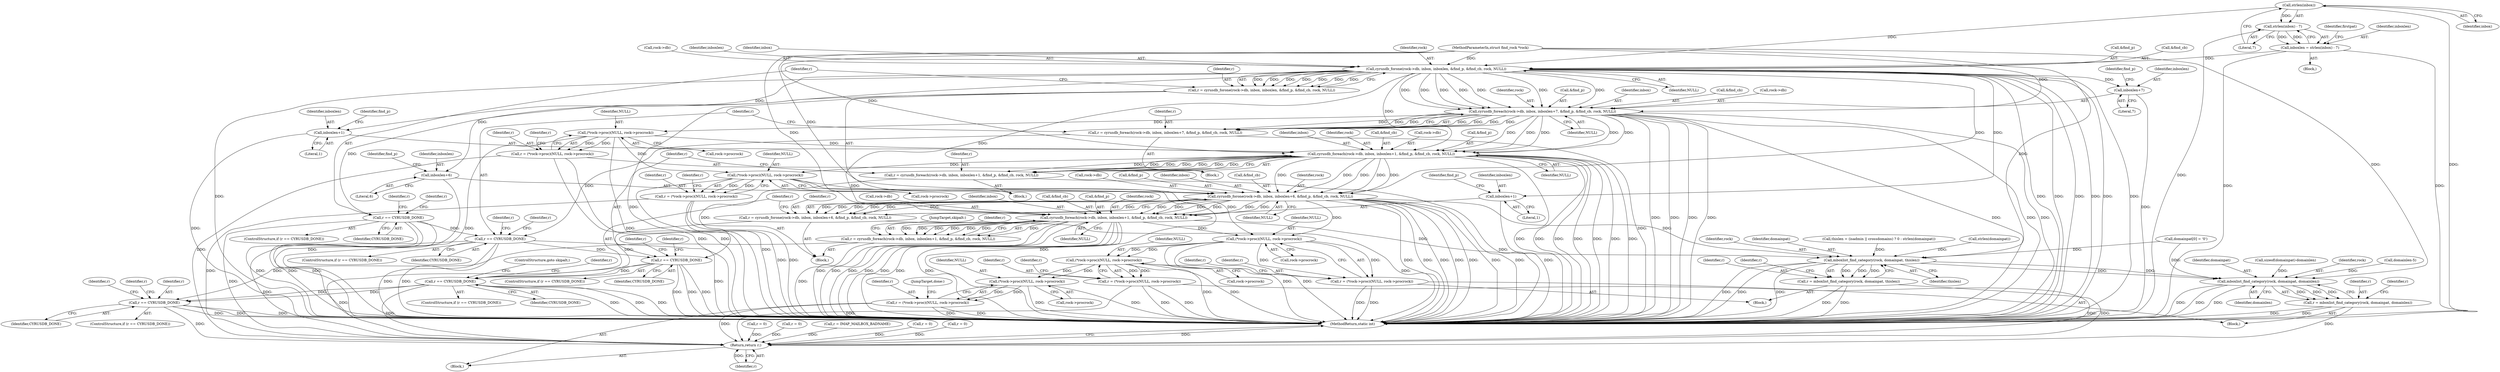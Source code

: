 digraph "0_cyrus-imapd_6bd33275368edfa71ae117de895488584678ac79@API" {
"1000319" [label="(Call,strlen(inbox))"];
"1000318" [label="(Call,strlen(inbox) - 7)"];
"1000316" [label="(Call,inboxlen = strlen(inbox) - 7)"];
"1000452" [label="(Call,cyrusdb_forone(rock->db, inbox, inboxlen, &find_p, &find_cb, rock, NULL))"];
"1000450" [label="(Call,r = cyrusdb_forone(rock->db, inbox, inboxlen, &find_p, &find_cb, rock, NULL))"];
"1000465" [label="(Call,r == CYRUSDB_DONE)"];
"1000497" [label="(Call,r == CYRUSDB_DONE)"];
"1000538" [label="(Call,r == CYRUSDB_DONE)"];
"1000580" [label="(Call,r == CYRUSDB_DONE)"];
"1000610" [label="(Call,r == CYRUSDB_DONE)"];
"1000770" [label="(Return,return r;)"];
"1000482" [label="(Call,cyrusdb_foreach(rock->db, inbox, inboxlen+7, &find_p, &find_cb, rock, NULL))"];
"1000480" [label="(Call,r = cyrusdb_foreach(rock->db, inbox, inboxlen+7, &find_p, &find_cb, rock, NULL))"];
"1000508" [label="(Call,(*rock->proc)(NULL, rock->procrock))"];
"1000506" [label="(Call,r = (*rock->proc)(NULL, rock->procrock))"];
"1000523" [label="(Call,cyrusdb_foreach(rock->db, inbox, inboxlen+1, &find_p, &find_cb, rock, NULL))"];
"1000521" [label="(Call,r = cyrusdb_foreach(rock->db, inbox, inboxlen+1, &find_p, &find_cb, rock, NULL))"];
"1000550" [label="(Call,(*rock->proc)(NULL, rock->procrock))"];
"1000548" [label="(Call,r = (*rock->proc)(NULL, rock->procrock))"];
"1000565" [label="(Call,cyrusdb_forone(rock->db, inbox, inboxlen+6, &find_p, &find_cb, rock, NULL))"];
"1000563" [label="(Call,r = cyrusdb_forone(rock->db, inbox, inboxlen+6, &find_p, &find_cb, rock, NULL))"];
"1000594" [label="(Call,cyrusdb_foreach(rock->db, inbox, inboxlen+1, &find_p, &find_cb, rock, NULL))"];
"1000592" [label="(Call,r = cyrusdb_foreach(rock->db, inbox, inboxlen+1, &find_p, &find_cb, rock, NULL))"];
"1000684" [label="(Call,(*rock->proc)(NULL, rock->procrock))"];
"1000682" [label="(Call,r = (*rock->proc)(NULL, rock->procrock))"];
"1000714" [label="(Call,(*rock->proc)(NULL, rock->procrock))"];
"1000712" [label="(Call,r = (*rock->proc)(NULL, rock->procrock))"];
"1000733" [label="(Call,(*rock->proc)(NULL, rock->procrock))"];
"1000731" [label="(Call,r = (*rock->proc)(NULL, rock->procrock))"];
"1000694" [label="(Call,mboxlist_find_category(rock, domainpat, thislen))"];
"1000692" [label="(Call,r = mboxlist_find_category(rock, domainpat, thislen))"];
"1000724" [label="(Call,mboxlist_find_category(rock, domainpat, domainlen))"];
"1000722" [label="(Call,r = mboxlist_find_category(rock, domainpat, domainlen))"];
"1000487" [label="(Call,inboxlen+7)"];
"1000528" [label="(Call,inboxlen+1)"];
"1000570" [label="(Call,inboxlen+6)"];
"1000599" [label="(Call,inboxlen+1)"];
"1000731" [label="(Call,r = (*rock->proc)(NULL, rock->procrock))"];
"1000490" [label="(Call,&find_p)"];
"1000686" [label="(Call,rock->procrock)"];
"1000577" [label="(Identifier,rock)"];
"1000491" [label="(Identifier,find_p)"];
"1000693" [label="(Identifier,r)"];
"1000129" [label="(MethodParameterIn,struct find_rock *rock)"];
"1000324" [label="(Identifier,firstpat)"];
"1000606" [label="(Identifier,rock)"];
"1000726" [label="(Identifier,domainpat)"];
"1000550" [label="(Call,(*rock->proc)(NULL, rock->procrock))"];
"1000564" [label="(Identifier,r)"];
"1000532" [label="(Identifier,find_p)"];
"1000537" [label="(ControlStructure,if (r == CYRUSDB_DONE))"];
"1000541" [label="(Call,r = 0)"];
"1000551" [label="(Identifier,NULL)"];
"1000624" [label="(Block,)"];
"1000566" [label="(Call,rock->db)"];
"1000727" [label="(Identifier,domainlen)"];
"1000528" [label="(Call,inboxlen+1)"];
"1000507" [label="(Identifier,r)"];
"1000531" [label="(Call,&find_p)"];
"1000523" [label="(Call,cyrusdb_foreach(rock->db, inbox, inboxlen+1, &find_p, &find_cb, rock, NULL))"];
"1000499" [label="(Identifier,CYRUSDB_DONE)"];
"1000608" [label="(JumpTarget,skipalt:)"];
"1000723" [label="(Identifier,r)"];
"1000611" [label="(Identifier,r)"];
"1000486" [label="(Identifier,inbox)"];
"1000601" [label="(Literal,1)"];
"1000545" [label="(Identifier,r)"];
"1000538" [label="(Call,r == CYRUSDB_DONE)"];
"1000527" [label="(Identifier,inbox)"];
"1000321" [label="(Literal,7)"];
"1000722" [label="(Call,r = mboxlist_find_category(rock, domainpat, domainlen))"];
"1000556" [label="(Identifier,r)"];
"1000603" [label="(Identifier,find_p)"];
"1000320" [label="(Identifier,inbox)"];
"1000573" [label="(Call,&find_p)"];
"1000635" [label="(Call,sizeof(domainpat)-domainlen)"];
"1000600" [label="(Identifier,inboxlen)"];
"1000508" [label="(Call,(*rock->proc)(NULL, rock->procrock))"];
"1000733" [label="(Call,(*rock->proc)(NULL, rock->procrock))"];
"1000318" [label="(Call,strlen(inbox) - 7)"];
"1000697" [label="(Identifier,thislen)"];
"1000452" [label="(Call,cyrusdb_forone(rock->db, inbox, inboxlen, &find_p, &find_cb, rock, NULL))"];
"1000592" [label="(Call,r = cyrusdb_foreach(rock->db, inbox, inboxlen+1, &find_p, &find_cb, rock, NULL))"];
"1000716" [label="(Call,rock->procrock)"];
"1000536" [label="(Identifier,NULL)"];
"1000450" [label="(Call,r = cyrusdb_forone(rock->db, inbox, inboxlen, &find_p, &find_cb, rock, NULL))"];
"1000684" [label="(Call,(*rock->proc)(NULL, rock->procrock))"];
"1000696" [label="(Identifier,domainpat)"];
"1000609" [label="(ControlStructure,if (r == CYRUSDB_DONE))"];
"1000241" [label="(Block,)"];
"1000474" [label="(Block,)"];
"1000563" [label="(Call,r = cyrusdb_forone(rock->db, inbox, inboxlen+6, &find_p, &find_cb, rock, NULL))"];
"1000552" [label="(Call,rock->procrock)"];
"1000712" [label="(Call,r = (*rock->proc)(NULL, rock->procrock))"];
"1000548" [label="(Call,r = (*rock->proc)(NULL, rock->procrock))"];
"1000529" [label="(Identifier,inboxlen)"];
"1000578" [label="(Identifier,NULL)"];
"1000713" [label="(Identifier,r)"];
"1000535" [label="(Identifier,rock)"];
"1000464" [label="(ControlStructure,if (r == CYRUSDB_DONE))"];
"1000610" [label="(Call,r == CYRUSDB_DONE)"];
"1000724" [label="(Call,mboxlist_find_category(rock, domainpat, domainlen))"];
"1000521" [label="(Call,r = cyrusdb_foreach(rock->db, inbox, inboxlen+1, &find_p, &find_cb, rock, NULL))"];
"1000673" [label="(Call,thislen = (isadmin || crossdomains) ? 0 : strlen(domainpat))"];
"1000496" [label="(ControlStructure,if (r == CYRUSDB_DONE))"];
"1000581" [label="(Identifier,r)"];
"1000522" [label="(Identifier,r)"];
"1000498" [label="(Identifier,r)"];
"1000613" [label="(Call,r = 0)"];
"1000680" [label="(Call,strlen(domainpat))"];
"1000772" [label="(MethodReturn,static int)"];
"1000720" [label="(Identifier,r)"];
"1000735" [label="(Call,rock->procrock)"];
"1000236" [label="(Call,domainpat[0] = '\0')"];
"1000729" [label="(Identifier,r)"];
"1000514" [label="(Identifier,r)"];
"1000569" [label="(Identifier,inbox)"];
"1000489" [label="(Literal,7)"];
"1000594" [label="(Call,cyrusdb_foreach(rock->db, inbox, inboxlen+1, &find_p, &find_cb, rock, NULL))"];
"1000488" [label="(Identifier,inboxlen)"];
"1000472" [label="(Identifier,r)"];
"1000316" [label="(Call,inboxlen = strlen(inbox) - 7)"];
"1000458" [label="(Call,&find_p)"];
"1000580" [label="(Call,r == CYRUSDB_DONE)"];
"1000682" [label="(Call,r = (*rock->proc)(NULL, rock->procrock))"];
"1000725" [label="(Identifier,rock)"];
"1000685" [label="(Identifier,NULL)"];
"1000460" [label="(Call,&find_cb)"];
"1000482" [label="(Call,cyrusdb_foreach(rock->db, inbox, inboxlen+7, &find_p, &find_cb, rock, NULL))"];
"1000504" [label="(Identifier,r)"];
"1000690" [label="(Identifier,r)"];
"1000466" [label="(Identifier,r)"];
"1000572" [label="(Literal,6)"];
"1000451" [label="(Identifier,r)"];
"1000699" [label="(Identifier,r)"];
"1000734" [label="(Identifier,NULL)"];
"1000706" [label="(Block,)"];
"1000509" [label="(Identifier,NULL)"];
"1000542" [label="(Identifier,r)"];
"1000481" [label="(Identifier,r)"];
"1000492" [label="(Call,&find_cb)"];
"1000607" [label="(Identifier,NULL)"];
"1000617" [label="(Identifier,r)"];
"1000510" [label="(Call,rock->procrock)"];
"1000480" [label="(Call,r = cyrusdb_foreach(rock->db, inbox, inboxlen+7, &find_p, &find_cb, rock, NULL))"];
"1000595" [label="(Call,rock->db)"];
"1000343" [label="(Call,r = IMAP_MAILBOX_BADNAME)"];
"1000579" [label="(ControlStructure,if (r == CYRUSDB_DONE))"];
"1000533" [label="(Call,&find_cb)"];
"1000131" [label="(Block,)"];
"1000453" [label="(Call,rock->db)"];
"1000497" [label="(Call,r == CYRUSDB_DONE)"];
"1000444" [label="(Block,)"];
"1000583" [label="(ControlStructure,goto skipalt;)"];
"1000457" [label="(Identifier,inboxlen)"];
"1000469" [label="(Identifier,r)"];
"1000598" [label="(Identifier,inbox)"];
"1000549" [label="(Identifier,r)"];
"1000540" [label="(Identifier,CYRUSDB_DONE)"];
"1000524" [label="(Call,rock->db)"];
"1000593" [label="(Identifier,r)"];
"1000612" [label="(Identifier,CYRUSDB_DONE)"];
"1000604" [label="(Call,&find_cb)"];
"1000530" [label="(Literal,1)"];
"1000770" [label="(Return,return r;)"];
"1000456" [label="(Identifier,inbox)"];
"1000539" [label="(Identifier,r)"];
"1000465" [label="(Call,r == CYRUSDB_DONE)"];
"1000695" [label="(Identifier,rock)"];
"1000570" [label="(Call,inboxlen+6)"];
"1000614" [label="(Identifier,r)"];
"1000467" [label="(Identifier,CYRUSDB_DONE)"];
"1000602" [label="(Call,&find_p)"];
"1000500" [label="(Call,r = 0)"];
"1000483" [label="(Call,rock->db)"];
"1000599" [label="(Call,inboxlen+1)"];
"1000494" [label="(Identifier,rock)"];
"1000462" [label="(Identifier,rock)"];
"1000732" [label="(Identifier,r)"];
"1000664" [label="(Call,domainlen-5)"];
"1000317" [label="(Identifier,inboxlen)"];
"1000574" [label="(Identifier,find_p)"];
"1000506" [label="(Call,r = (*rock->proc)(NULL, rock->procrock))"];
"1000714" [label="(Call,(*rock->proc)(NULL, rock->procrock))"];
"1000571" [label="(Identifier,inboxlen)"];
"1000463" [label="(Identifier,NULL)"];
"1000575" [label="(Call,&find_cb)"];
"1000565" [label="(Call,cyrusdb_forone(rock->db, inbox, inboxlen+6, &find_p, &find_cb, rock, NULL))"];
"1000771" [label="(Identifier,r)"];
"1000547" [label="(Block,)"];
"1000468" [label="(Call,r = 0)"];
"1000692" [label="(Call,r = mboxlist_find_category(rock, domainpat, thislen))"];
"1000694" [label="(Call,mboxlist_find_category(rock, domainpat, thislen))"];
"1000319" [label="(Call,strlen(inbox))"];
"1000501" [label="(Identifier,r)"];
"1000585" [label="(Identifier,r)"];
"1000683" [label="(Identifier,r)"];
"1000738" [label="(JumpTarget,done:)"];
"1000487" [label="(Call,inboxlen+7)"];
"1000715" [label="(Identifier,NULL)"];
"1000582" [label="(Identifier,CYRUSDB_DONE)"];
"1000495" [label="(Identifier,NULL)"];
"1000319" -> "1000318"  [label="AST: "];
"1000319" -> "1000320"  [label="CFG: "];
"1000320" -> "1000319"  [label="AST: "];
"1000321" -> "1000319"  [label="CFG: "];
"1000319" -> "1000772"  [label="DDG: "];
"1000319" -> "1000318"  [label="DDG: "];
"1000319" -> "1000452"  [label="DDG: "];
"1000318" -> "1000316"  [label="AST: "];
"1000318" -> "1000321"  [label="CFG: "];
"1000321" -> "1000318"  [label="AST: "];
"1000316" -> "1000318"  [label="CFG: "];
"1000318" -> "1000772"  [label="DDG: "];
"1000318" -> "1000316"  [label="DDG: "];
"1000318" -> "1000316"  [label="DDG: "];
"1000316" -> "1000241"  [label="AST: "];
"1000317" -> "1000316"  [label="AST: "];
"1000324" -> "1000316"  [label="CFG: "];
"1000316" -> "1000772"  [label="DDG: "];
"1000316" -> "1000772"  [label="DDG: "];
"1000316" -> "1000452"  [label="DDG: "];
"1000452" -> "1000450"  [label="AST: "];
"1000452" -> "1000463"  [label="CFG: "];
"1000453" -> "1000452"  [label="AST: "];
"1000456" -> "1000452"  [label="AST: "];
"1000457" -> "1000452"  [label="AST: "];
"1000458" -> "1000452"  [label="AST: "];
"1000460" -> "1000452"  [label="AST: "];
"1000462" -> "1000452"  [label="AST: "];
"1000463" -> "1000452"  [label="AST: "];
"1000450" -> "1000452"  [label="CFG: "];
"1000452" -> "1000772"  [label="DDG: "];
"1000452" -> "1000772"  [label="DDG: "];
"1000452" -> "1000772"  [label="DDG: "];
"1000452" -> "1000772"  [label="DDG: "];
"1000452" -> "1000772"  [label="DDG: "];
"1000452" -> "1000772"  [label="DDG: "];
"1000452" -> "1000772"  [label="DDG: "];
"1000452" -> "1000450"  [label="DDG: "];
"1000452" -> "1000450"  [label="DDG: "];
"1000452" -> "1000450"  [label="DDG: "];
"1000452" -> "1000450"  [label="DDG: "];
"1000452" -> "1000450"  [label="DDG: "];
"1000452" -> "1000450"  [label="DDG: "];
"1000452" -> "1000450"  [label="DDG: "];
"1000129" -> "1000452"  [label="DDG: "];
"1000452" -> "1000482"  [label="DDG: "];
"1000452" -> "1000482"  [label="DDG: "];
"1000452" -> "1000482"  [label="DDG: "];
"1000452" -> "1000482"  [label="DDG: "];
"1000452" -> "1000482"  [label="DDG: "];
"1000452" -> "1000482"  [label="DDG: "];
"1000452" -> "1000482"  [label="DDG: "];
"1000452" -> "1000487"  [label="DDG: "];
"1000452" -> "1000523"  [label="DDG: "];
"1000452" -> "1000528"  [label="DDG: "];
"1000452" -> "1000565"  [label="DDG: "];
"1000452" -> "1000570"  [label="DDG: "];
"1000452" -> "1000594"  [label="DDG: "];
"1000452" -> "1000599"  [label="DDG: "];
"1000450" -> "1000444"  [label="AST: "];
"1000451" -> "1000450"  [label="AST: "];
"1000466" -> "1000450"  [label="CFG: "];
"1000450" -> "1000772"  [label="DDG: "];
"1000450" -> "1000465"  [label="DDG: "];
"1000465" -> "1000464"  [label="AST: "];
"1000465" -> "1000467"  [label="CFG: "];
"1000466" -> "1000465"  [label="AST: "];
"1000467" -> "1000465"  [label="AST: "];
"1000469" -> "1000465"  [label="CFG: "];
"1000472" -> "1000465"  [label="CFG: "];
"1000465" -> "1000772"  [label="DDG: "];
"1000465" -> "1000772"  [label="DDG: "];
"1000465" -> "1000772"  [label="DDG: "];
"1000465" -> "1000497"  [label="DDG: "];
"1000465" -> "1000770"  [label="DDG: "];
"1000497" -> "1000496"  [label="AST: "];
"1000497" -> "1000499"  [label="CFG: "];
"1000498" -> "1000497"  [label="AST: "];
"1000499" -> "1000497"  [label="AST: "];
"1000501" -> "1000497"  [label="CFG: "];
"1000504" -> "1000497"  [label="CFG: "];
"1000497" -> "1000772"  [label="DDG: "];
"1000497" -> "1000772"  [label="DDG: "];
"1000497" -> "1000772"  [label="DDG: "];
"1000480" -> "1000497"  [label="DDG: "];
"1000497" -> "1000538"  [label="DDG: "];
"1000497" -> "1000770"  [label="DDG: "];
"1000538" -> "1000537"  [label="AST: "];
"1000538" -> "1000540"  [label="CFG: "];
"1000539" -> "1000538"  [label="AST: "];
"1000540" -> "1000538"  [label="AST: "];
"1000542" -> "1000538"  [label="CFG: "];
"1000545" -> "1000538"  [label="CFG: "];
"1000538" -> "1000772"  [label="DDG: "];
"1000538" -> "1000772"  [label="DDG: "];
"1000538" -> "1000772"  [label="DDG: "];
"1000521" -> "1000538"  [label="DDG: "];
"1000538" -> "1000580"  [label="DDG: "];
"1000538" -> "1000770"  [label="DDG: "];
"1000580" -> "1000579"  [label="AST: "];
"1000580" -> "1000582"  [label="CFG: "];
"1000581" -> "1000580"  [label="AST: "];
"1000582" -> "1000580"  [label="AST: "];
"1000583" -> "1000580"  [label="CFG: "];
"1000585" -> "1000580"  [label="CFG: "];
"1000580" -> "1000772"  [label="DDG: "];
"1000580" -> "1000772"  [label="DDG: "];
"1000580" -> "1000772"  [label="DDG: "];
"1000563" -> "1000580"  [label="DDG: "];
"1000580" -> "1000610"  [label="DDG: "];
"1000580" -> "1000610"  [label="DDG: "];
"1000580" -> "1000770"  [label="DDG: "];
"1000610" -> "1000609"  [label="AST: "];
"1000610" -> "1000612"  [label="CFG: "];
"1000611" -> "1000610"  [label="AST: "];
"1000612" -> "1000610"  [label="AST: "];
"1000614" -> "1000610"  [label="CFG: "];
"1000617" -> "1000610"  [label="CFG: "];
"1000610" -> "1000772"  [label="DDG: "];
"1000610" -> "1000772"  [label="DDG: "];
"1000610" -> "1000772"  [label="DDG: "];
"1000592" -> "1000610"  [label="DDG: "];
"1000610" -> "1000770"  [label="DDG: "];
"1000770" -> "1000131"  [label="AST: "];
"1000770" -> "1000771"  [label="CFG: "];
"1000771" -> "1000770"  [label="AST: "];
"1000772" -> "1000770"  [label="CFG: "];
"1000770" -> "1000772"  [label="DDG: "];
"1000771" -> "1000770"  [label="DDG: "];
"1000613" -> "1000770"  [label="DDG: "];
"1000692" -> "1000770"  [label="DDG: "];
"1000343" -> "1000770"  [label="DDG: "];
"1000468" -> "1000770"  [label="DDG: "];
"1000548" -> "1000770"  [label="DDG: "];
"1000506" -> "1000770"  [label="DDG: "];
"1000682" -> "1000770"  [label="DDG: "];
"1000541" -> "1000770"  [label="DDG: "];
"1000500" -> "1000770"  [label="DDG: "];
"1000712" -> "1000770"  [label="DDG: "];
"1000731" -> "1000770"  [label="DDG: "];
"1000722" -> "1000770"  [label="DDG: "];
"1000482" -> "1000480"  [label="AST: "];
"1000482" -> "1000495"  [label="CFG: "];
"1000483" -> "1000482"  [label="AST: "];
"1000486" -> "1000482"  [label="AST: "];
"1000487" -> "1000482"  [label="AST: "];
"1000490" -> "1000482"  [label="AST: "];
"1000492" -> "1000482"  [label="AST: "];
"1000494" -> "1000482"  [label="AST: "];
"1000495" -> "1000482"  [label="AST: "];
"1000480" -> "1000482"  [label="CFG: "];
"1000482" -> "1000772"  [label="DDG: "];
"1000482" -> "1000772"  [label="DDG: "];
"1000482" -> "1000772"  [label="DDG: "];
"1000482" -> "1000772"  [label="DDG: "];
"1000482" -> "1000772"  [label="DDG: "];
"1000482" -> "1000772"  [label="DDG: "];
"1000482" -> "1000772"  [label="DDG: "];
"1000482" -> "1000480"  [label="DDG: "];
"1000482" -> "1000480"  [label="DDG: "];
"1000482" -> "1000480"  [label="DDG: "];
"1000482" -> "1000480"  [label="DDG: "];
"1000482" -> "1000480"  [label="DDG: "];
"1000482" -> "1000480"  [label="DDG: "];
"1000482" -> "1000480"  [label="DDG: "];
"1000129" -> "1000482"  [label="DDG: "];
"1000482" -> "1000508"  [label="DDG: "];
"1000482" -> "1000523"  [label="DDG: "];
"1000482" -> "1000523"  [label="DDG: "];
"1000482" -> "1000523"  [label="DDG: "];
"1000482" -> "1000523"  [label="DDG: "];
"1000482" -> "1000523"  [label="DDG: "];
"1000480" -> "1000474"  [label="AST: "];
"1000481" -> "1000480"  [label="AST: "];
"1000498" -> "1000480"  [label="CFG: "];
"1000480" -> "1000772"  [label="DDG: "];
"1000508" -> "1000506"  [label="AST: "];
"1000508" -> "1000510"  [label="CFG: "];
"1000509" -> "1000508"  [label="AST: "];
"1000510" -> "1000508"  [label="AST: "];
"1000506" -> "1000508"  [label="CFG: "];
"1000508" -> "1000772"  [label="DDG: "];
"1000508" -> "1000772"  [label="DDG: "];
"1000508" -> "1000506"  [label="DDG: "];
"1000508" -> "1000506"  [label="DDG: "];
"1000508" -> "1000523"  [label="DDG: "];
"1000508" -> "1000550"  [label="DDG: "];
"1000506" -> "1000474"  [label="AST: "];
"1000507" -> "1000506"  [label="AST: "];
"1000514" -> "1000506"  [label="CFG: "];
"1000506" -> "1000772"  [label="DDG: "];
"1000506" -> "1000772"  [label="DDG: "];
"1000523" -> "1000521"  [label="AST: "];
"1000523" -> "1000536"  [label="CFG: "];
"1000524" -> "1000523"  [label="AST: "];
"1000527" -> "1000523"  [label="AST: "];
"1000528" -> "1000523"  [label="AST: "];
"1000531" -> "1000523"  [label="AST: "];
"1000533" -> "1000523"  [label="AST: "];
"1000535" -> "1000523"  [label="AST: "];
"1000536" -> "1000523"  [label="AST: "];
"1000521" -> "1000523"  [label="CFG: "];
"1000523" -> "1000772"  [label="DDG: "];
"1000523" -> "1000772"  [label="DDG: "];
"1000523" -> "1000772"  [label="DDG: "];
"1000523" -> "1000772"  [label="DDG: "];
"1000523" -> "1000772"  [label="DDG: "];
"1000523" -> "1000772"  [label="DDG: "];
"1000523" -> "1000772"  [label="DDG: "];
"1000523" -> "1000521"  [label="DDG: "];
"1000523" -> "1000521"  [label="DDG: "];
"1000523" -> "1000521"  [label="DDG: "];
"1000523" -> "1000521"  [label="DDG: "];
"1000523" -> "1000521"  [label="DDG: "];
"1000523" -> "1000521"  [label="DDG: "];
"1000523" -> "1000521"  [label="DDG: "];
"1000129" -> "1000523"  [label="DDG: "];
"1000523" -> "1000550"  [label="DDG: "];
"1000523" -> "1000565"  [label="DDG: "];
"1000523" -> "1000565"  [label="DDG: "];
"1000523" -> "1000565"  [label="DDG: "];
"1000523" -> "1000565"  [label="DDG: "];
"1000523" -> "1000565"  [label="DDG: "];
"1000521" -> "1000444"  [label="AST: "];
"1000522" -> "1000521"  [label="AST: "];
"1000539" -> "1000521"  [label="CFG: "];
"1000521" -> "1000772"  [label="DDG: "];
"1000550" -> "1000548"  [label="AST: "];
"1000550" -> "1000552"  [label="CFG: "];
"1000551" -> "1000550"  [label="AST: "];
"1000552" -> "1000550"  [label="AST: "];
"1000548" -> "1000550"  [label="CFG: "];
"1000550" -> "1000772"  [label="DDG: "];
"1000550" -> "1000772"  [label="DDG: "];
"1000550" -> "1000548"  [label="DDG: "];
"1000550" -> "1000548"  [label="DDG: "];
"1000550" -> "1000565"  [label="DDG: "];
"1000550" -> "1000684"  [label="DDG: "];
"1000548" -> "1000547"  [label="AST: "];
"1000549" -> "1000548"  [label="AST: "];
"1000556" -> "1000548"  [label="CFG: "];
"1000548" -> "1000772"  [label="DDG: "];
"1000548" -> "1000772"  [label="DDG: "];
"1000565" -> "1000563"  [label="AST: "];
"1000565" -> "1000578"  [label="CFG: "];
"1000566" -> "1000565"  [label="AST: "];
"1000569" -> "1000565"  [label="AST: "];
"1000570" -> "1000565"  [label="AST: "];
"1000573" -> "1000565"  [label="AST: "];
"1000575" -> "1000565"  [label="AST: "];
"1000577" -> "1000565"  [label="AST: "];
"1000578" -> "1000565"  [label="AST: "];
"1000563" -> "1000565"  [label="CFG: "];
"1000565" -> "1000772"  [label="DDG: "];
"1000565" -> "1000772"  [label="DDG: "];
"1000565" -> "1000772"  [label="DDG: "];
"1000565" -> "1000772"  [label="DDG: "];
"1000565" -> "1000772"  [label="DDG: "];
"1000565" -> "1000772"  [label="DDG: "];
"1000565" -> "1000772"  [label="DDG: "];
"1000565" -> "1000563"  [label="DDG: "];
"1000565" -> "1000563"  [label="DDG: "];
"1000565" -> "1000563"  [label="DDG: "];
"1000565" -> "1000563"  [label="DDG: "];
"1000565" -> "1000563"  [label="DDG: "];
"1000565" -> "1000563"  [label="DDG: "];
"1000565" -> "1000563"  [label="DDG: "];
"1000129" -> "1000565"  [label="DDG: "];
"1000565" -> "1000594"  [label="DDG: "];
"1000565" -> "1000594"  [label="DDG: "];
"1000565" -> "1000594"  [label="DDG: "];
"1000565" -> "1000594"  [label="DDG: "];
"1000565" -> "1000594"  [label="DDG: "];
"1000565" -> "1000594"  [label="DDG: "];
"1000565" -> "1000684"  [label="DDG: "];
"1000565" -> "1000694"  [label="DDG: "];
"1000563" -> "1000547"  [label="AST: "];
"1000564" -> "1000563"  [label="AST: "];
"1000581" -> "1000563"  [label="CFG: "];
"1000563" -> "1000772"  [label="DDG: "];
"1000594" -> "1000592"  [label="AST: "];
"1000594" -> "1000607"  [label="CFG: "];
"1000595" -> "1000594"  [label="AST: "];
"1000598" -> "1000594"  [label="AST: "];
"1000599" -> "1000594"  [label="AST: "];
"1000602" -> "1000594"  [label="AST: "];
"1000604" -> "1000594"  [label="AST: "];
"1000606" -> "1000594"  [label="AST: "];
"1000607" -> "1000594"  [label="AST: "];
"1000592" -> "1000594"  [label="CFG: "];
"1000594" -> "1000772"  [label="DDG: "];
"1000594" -> "1000772"  [label="DDG: "];
"1000594" -> "1000772"  [label="DDG: "];
"1000594" -> "1000772"  [label="DDG: "];
"1000594" -> "1000772"  [label="DDG: "];
"1000594" -> "1000772"  [label="DDG: "];
"1000594" -> "1000772"  [label="DDG: "];
"1000594" -> "1000592"  [label="DDG: "];
"1000594" -> "1000592"  [label="DDG: "];
"1000594" -> "1000592"  [label="DDG: "];
"1000594" -> "1000592"  [label="DDG: "];
"1000594" -> "1000592"  [label="DDG: "];
"1000594" -> "1000592"  [label="DDG: "];
"1000594" -> "1000592"  [label="DDG: "];
"1000129" -> "1000594"  [label="DDG: "];
"1000594" -> "1000684"  [label="DDG: "];
"1000594" -> "1000694"  [label="DDG: "];
"1000592" -> "1000547"  [label="AST: "];
"1000593" -> "1000592"  [label="AST: "];
"1000608" -> "1000592"  [label="CFG: "];
"1000592" -> "1000772"  [label="DDG: "];
"1000684" -> "1000682"  [label="AST: "];
"1000684" -> "1000686"  [label="CFG: "];
"1000685" -> "1000684"  [label="AST: "];
"1000686" -> "1000684"  [label="AST: "];
"1000682" -> "1000684"  [label="CFG: "];
"1000684" -> "1000772"  [label="DDG: "];
"1000684" -> "1000772"  [label="DDG: "];
"1000684" -> "1000682"  [label="DDG: "];
"1000684" -> "1000682"  [label="DDG: "];
"1000684" -> "1000714"  [label="DDG: "];
"1000684" -> "1000714"  [label="DDG: "];
"1000682" -> "1000624"  [label="AST: "];
"1000683" -> "1000682"  [label="AST: "];
"1000690" -> "1000682"  [label="CFG: "];
"1000682" -> "1000772"  [label="DDG: "];
"1000682" -> "1000772"  [label="DDG: "];
"1000714" -> "1000712"  [label="AST: "];
"1000714" -> "1000716"  [label="CFG: "];
"1000715" -> "1000714"  [label="AST: "];
"1000716" -> "1000714"  [label="AST: "];
"1000712" -> "1000714"  [label="CFG: "];
"1000714" -> "1000772"  [label="DDG: "];
"1000714" -> "1000772"  [label="DDG: "];
"1000714" -> "1000712"  [label="DDG: "];
"1000714" -> "1000712"  [label="DDG: "];
"1000714" -> "1000733"  [label="DDG: "];
"1000714" -> "1000733"  [label="DDG: "];
"1000712" -> "1000706"  [label="AST: "];
"1000713" -> "1000712"  [label="AST: "];
"1000720" -> "1000712"  [label="CFG: "];
"1000712" -> "1000772"  [label="DDG: "];
"1000712" -> "1000772"  [label="DDG: "];
"1000733" -> "1000731"  [label="AST: "];
"1000733" -> "1000735"  [label="CFG: "];
"1000734" -> "1000733"  [label="AST: "];
"1000735" -> "1000733"  [label="AST: "];
"1000731" -> "1000733"  [label="CFG: "];
"1000733" -> "1000772"  [label="DDG: "];
"1000733" -> "1000772"  [label="DDG: "];
"1000733" -> "1000731"  [label="DDG: "];
"1000733" -> "1000731"  [label="DDG: "];
"1000731" -> "1000131"  [label="AST: "];
"1000732" -> "1000731"  [label="AST: "];
"1000738" -> "1000731"  [label="CFG: "];
"1000731" -> "1000772"  [label="DDG: "];
"1000731" -> "1000772"  [label="DDG: "];
"1000694" -> "1000692"  [label="AST: "];
"1000694" -> "1000697"  [label="CFG: "];
"1000695" -> "1000694"  [label="AST: "];
"1000696" -> "1000694"  [label="AST: "];
"1000697" -> "1000694"  [label="AST: "];
"1000692" -> "1000694"  [label="CFG: "];
"1000694" -> "1000772"  [label="DDG: "];
"1000694" -> "1000772"  [label="DDG: "];
"1000694" -> "1000772"  [label="DDG: "];
"1000694" -> "1000692"  [label="DDG: "];
"1000694" -> "1000692"  [label="DDG: "];
"1000694" -> "1000692"  [label="DDG: "];
"1000129" -> "1000694"  [label="DDG: "];
"1000680" -> "1000694"  [label="DDG: "];
"1000236" -> "1000694"  [label="DDG: "];
"1000673" -> "1000694"  [label="DDG: "];
"1000694" -> "1000724"  [label="DDG: "];
"1000694" -> "1000724"  [label="DDG: "];
"1000692" -> "1000624"  [label="AST: "];
"1000693" -> "1000692"  [label="AST: "];
"1000699" -> "1000692"  [label="CFG: "];
"1000692" -> "1000772"  [label="DDG: "];
"1000692" -> "1000772"  [label="DDG: "];
"1000724" -> "1000722"  [label="AST: "];
"1000724" -> "1000727"  [label="CFG: "];
"1000725" -> "1000724"  [label="AST: "];
"1000726" -> "1000724"  [label="AST: "];
"1000727" -> "1000724"  [label="AST: "];
"1000722" -> "1000724"  [label="CFG: "];
"1000724" -> "1000772"  [label="DDG: "];
"1000724" -> "1000772"  [label="DDG: "];
"1000724" -> "1000772"  [label="DDG: "];
"1000724" -> "1000722"  [label="DDG: "];
"1000724" -> "1000722"  [label="DDG: "];
"1000724" -> "1000722"  [label="DDG: "];
"1000129" -> "1000724"  [label="DDG: "];
"1000236" -> "1000724"  [label="DDG: "];
"1000635" -> "1000724"  [label="DDG: "];
"1000664" -> "1000724"  [label="DDG: "];
"1000722" -> "1000706"  [label="AST: "];
"1000723" -> "1000722"  [label="AST: "];
"1000729" -> "1000722"  [label="CFG: "];
"1000722" -> "1000772"  [label="DDG: "];
"1000722" -> "1000772"  [label="DDG: "];
"1000487" -> "1000489"  [label="CFG: "];
"1000488" -> "1000487"  [label="AST: "];
"1000489" -> "1000487"  [label="AST: "];
"1000491" -> "1000487"  [label="CFG: "];
"1000487" -> "1000772"  [label="DDG: "];
"1000528" -> "1000530"  [label="CFG: "];
"1000529" -> "1000528"  [label="AST: "];
"1000530" -> "1000528"  [label="AST: "];
"1000532" -> "1000528"  [label="CFG: "];
"1000528" -> "1000772"  [label="DDG: "];
"1000570" -> "1000572"  [label="CFG: "];
"1000571" -> "1000570"  [label="AST: "];
"1000572" -> "1000570"  [label="AST: "];
"1000574" -> "1000570"  [label="CFG: "];
"1000570" -> "1000772"  [label="DDG: "];
"1000599" -> "1000601"  [label="CFG: "];
"1000600" -> "1000599"  [label="AST: "];
"1000601" -> "1000599"  [label="AST: "];
"1000603" -> "1000599"  [label="CFG: "];
"1000599" -> "1000772"  [label="DDG: "];
}
